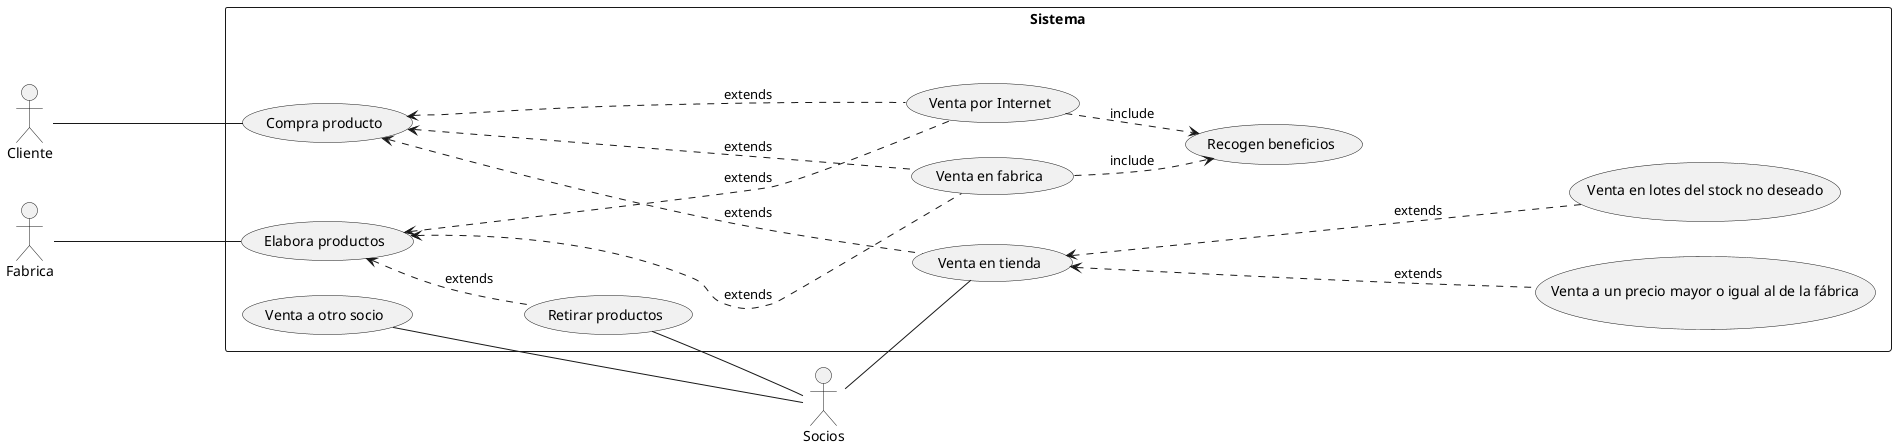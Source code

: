 @startuml Ejercicio 1

skinparam packageStyle rectangle
left to right direction

actor Socios

actor Fabrica

actor Cliente

rectangle  Sistema {
(Compra producto) as (Comprar)
(Venta en fabrica) as (VenFab)
(Venta por Internet) as (VenInt)
(Venta en tienda) as (VenTien)
(Venta a otro socio) as (VenSoc)
(Recogen beneficios) as (Benef)
(Elabora productos) as (Productos)
(Retirar productos) as (Recoger)
(Venta a un precio mayor o igual al de la fábrica) as (VentaNormal)
(Venta en lotes del stock no deseado) as (Lotes)



Fabrica ----  Productos
Productos <.... VenInt : extends
Productos <.... VenFab : extends

Productos <.. Recoger : extends

Recoger ------ Socios

Socios ----- VenSoc
Socios -- VenTien

VenTien <.... VentaNormal : extends
VenTien <.... Lotes : extends

Cliente ---- Comprar
Comprar <.... VenTien: extends
Comprar <.... VenFab : extends
Comprar <.... VenInt : extends
VenFab ..> Benef : include
VenInt ..> Benef : include


}

@enduml